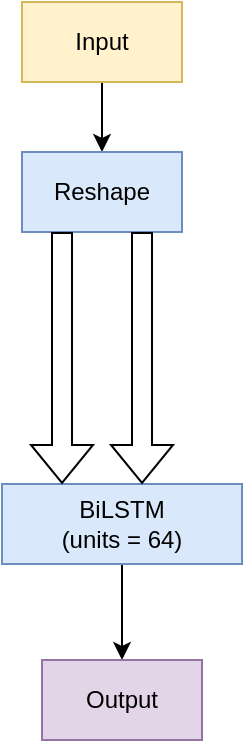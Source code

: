 <mxfile version="24.7.17">
  <diagram name="第 1 页" id="5m8nxLuPW8G8QiXSEz9A">
    <mxGraphModel dx="462" dy="749" grid="0" gridSize="10" guides="1" tooltips="1" connect="1" arrows="1" fold="1" page="0" pageScale="1" pageWidth="827" pageHeight="1169" math="0" shadow="0">
      <root>
        <mxCell id="0" />
        <mxCell id="1" parent="0" />
        <mxCell id="BprpEDHDr-_ThS3MmrlJ-3" style="edgeStyle=orthogonalEdgeStyle;rounded=0;orthogonalLoop=1;jettySize=auto;html=1;" edge="1" parent="1" source="BprpEDHDr-_ThS3MmrlJ-1" target="BprpEDHDr-_ThS3MmrlJ-2">
          <mxGeometry relative="1" as="geometry" />
        </mxCell>
        <mxCell id="BprpEDHDr-_ThS3MmrlJ-1" value="Input" style="rounded=0;whiteSpace=wrap;html=1;fillColor=#fff2cc;strokeColor=#d6b656;" vertex="1" parent="1">
          <mxGeometry x="169" y="67" width="80" height="40" as="geometry" />
        </mxCell>
        <mxCell id="BprpEDHDr-_ThS3MmrlJ-2" value="Reshape" style="rounded=0;whiteSpace=wrap;html=1;fillColor=#dae8fc;strokeColor=#6c8ebf;" vertex="1" parent="1">
          <mxGeometry x="169" y="142" width="80" height="40" as="geometry" />
        </mxCell>
        <mxCell id="BprpEDHDr-_ThS3MmrlJ-9" style="edgeStyle=orthogonalEdgeStyle;rounded=0;orthogonalLoop=1;jettySize=auto;html=1;entryX=0.5;entryY=0;entryDx=0;entryDy=0;" edge="1" parent="1" source="BprpEDHDr-_ThS3MmrlJ-4" target="BprpEDHDr-_ThS3MmrlJ-8">
          <mxGeometry relative="1" as="geometry" />
        </mxCell>
        <mxCell id="BprpEDHDr-_ThS3MmrlJ-4" value="BiLSTM&lt;div&gt;(units = 64)&lt;/div&gt;" style="rounded=0;whiteSpace=wrap;html=1;fillColor=#dae8fc;strokeColor=#6c8ebf;" vertex="1" parent="1">
          <mxGeometry x="159" y="308" width="120" height="40" as="geometry" />
        </mxCell>
        <mxCell id="BprpEDHDr-_ThS3MmrlJ-6" value="" style="shape=flexArrow;endArrow=classic;html=1;rounded=0;exitX=0.25;exitY=1;exitDx=0;exitDy=0;entryX=0.25;entryY=0;entryDx=0;entryDy=0;" edge="1" parent="1" source="BprpEDHDr-_ThS3MmrlJ-2" target="BprpEDHDr-_ThS3MmrlJ-4">
          <mxGeometry width="50" height="50" relative="1" as="geometry">
            <mxPoint x="82" y="375" as="sourcePoint" />
            <mxPoint x="82" y="445" as="targetPoint" />
          </mxGeometry>
        </mxCell>
        <mxCell id="BprpEDHDr-_ThS3MmrlJ-7" value="" style="shape=flexArrow;endArrow=classic;html=1;rounded=0;exitX=0.25;exitY=1;exitDx=0;exitDy=0;entryX=0.25;entryY=0;entryDx=0;entryDy=0;" edge="1" parent="1">
          <mxGeometry width="50" height="50" relative="1" as="geometry">
            <mxPoint x="229" y="182" as="sourcePoint" />
            <mxPoint x="229" y="308" as="targetPoint" />
          </mxGeometry>
        </mxCell>
        <mxCell id="BprpEDHDr-_ThS3MmrlJ-8" value="Output" style="rounded=0;whiteSpace=wrap;html=1;fillColor=#e1d5e7;strokeColor=#9673a6;" vertex="1" parent="1">
          <mxGeometry x="179" y="396" width="80" height="40" as="geometry" />
        </mxCell>
      </root>
    </mxGraphModel>
  </diagram>
</mxfile>
